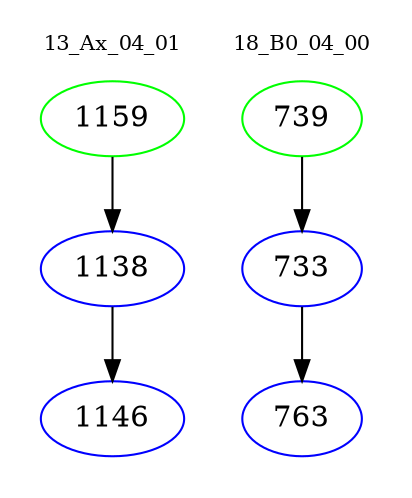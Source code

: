 digraph{
subgraph cluster_0 {
color = white
label = "13_Ax_04_01";
fontsize=10;
T0_1159 [label="1159", color="green"]
T0_1159 -> T0_1138 [color="black"]
T0_1138 [label="1138", color="blue"]
T0_1138 -> T0_1146 [color="black"]
T0_1146 [label="1146", color="blue"]
}
subgraph cluster_1 {
color = white
label = "18_B0_04_00";
fontsize=10;
T1_739 [label="739", color="green"]
T1_739 -> T1_733 [color="black"]
T1_733 [label="733", color="blue"]
T1_733 -> T1_763 [color="black"]
T1_763 [label="763", color="blue"]
}
}
